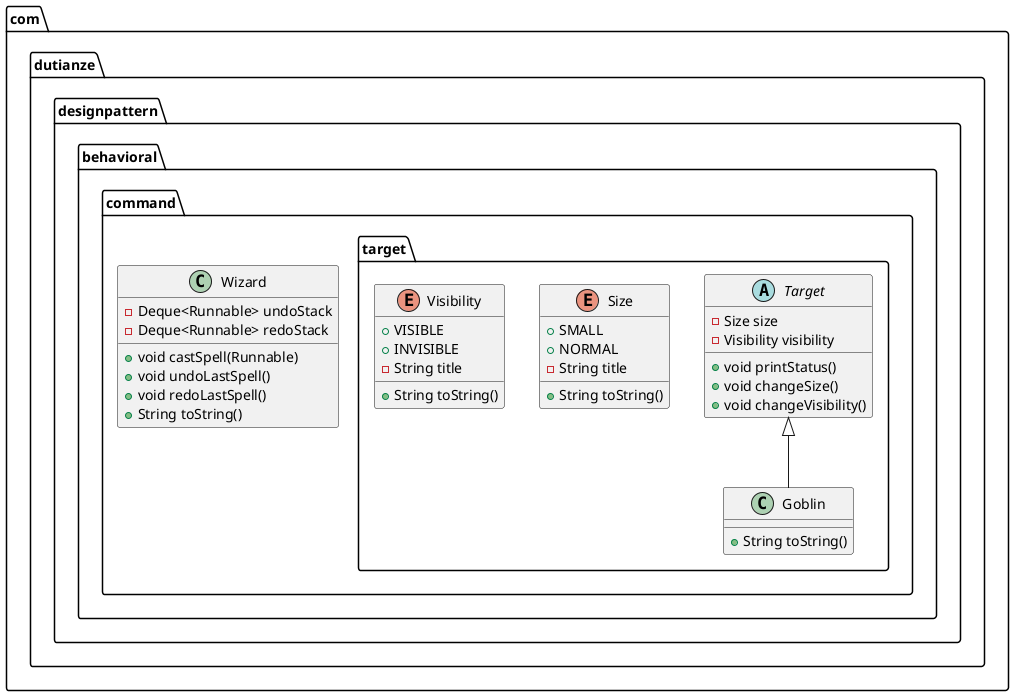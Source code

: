 @startuml
abstract class com.dutianze.designpattern.behavioral.command.target.Target {
- Size size
- Visibility visibility
+ void printStatus()
+ void changeSize()
+ void changeVisibility()
}
enum com.dutianze.designpattern.behavioral.command.target.Size {
+  SMALL
+  NORMAL
- String title
+ String toString()
}
class com.dutianze.designpattern.behavioral.command.target.Goblin {
+ String toString()
}
enum com.dutianze.designpattern.behavioral.command.target.Visibility {
+  VISIBLE
+  INVISIBLE
- String title
+ String toString()
}
class com.dutianze.designpattern.behavioral.command.Wizard {
- Deque<Runnable> undoStack
- Deque<Runnable> redoStack
+ void castSpell(Runnable)
+ void undoLastSpell()
+ void redoLastSpell()
+ String toString()
}


com.dutianze.designpattern.behavioral.command.target.Target <|-- com.dutianze.designpattern.behavioral.command.target.Goblin
@enduml